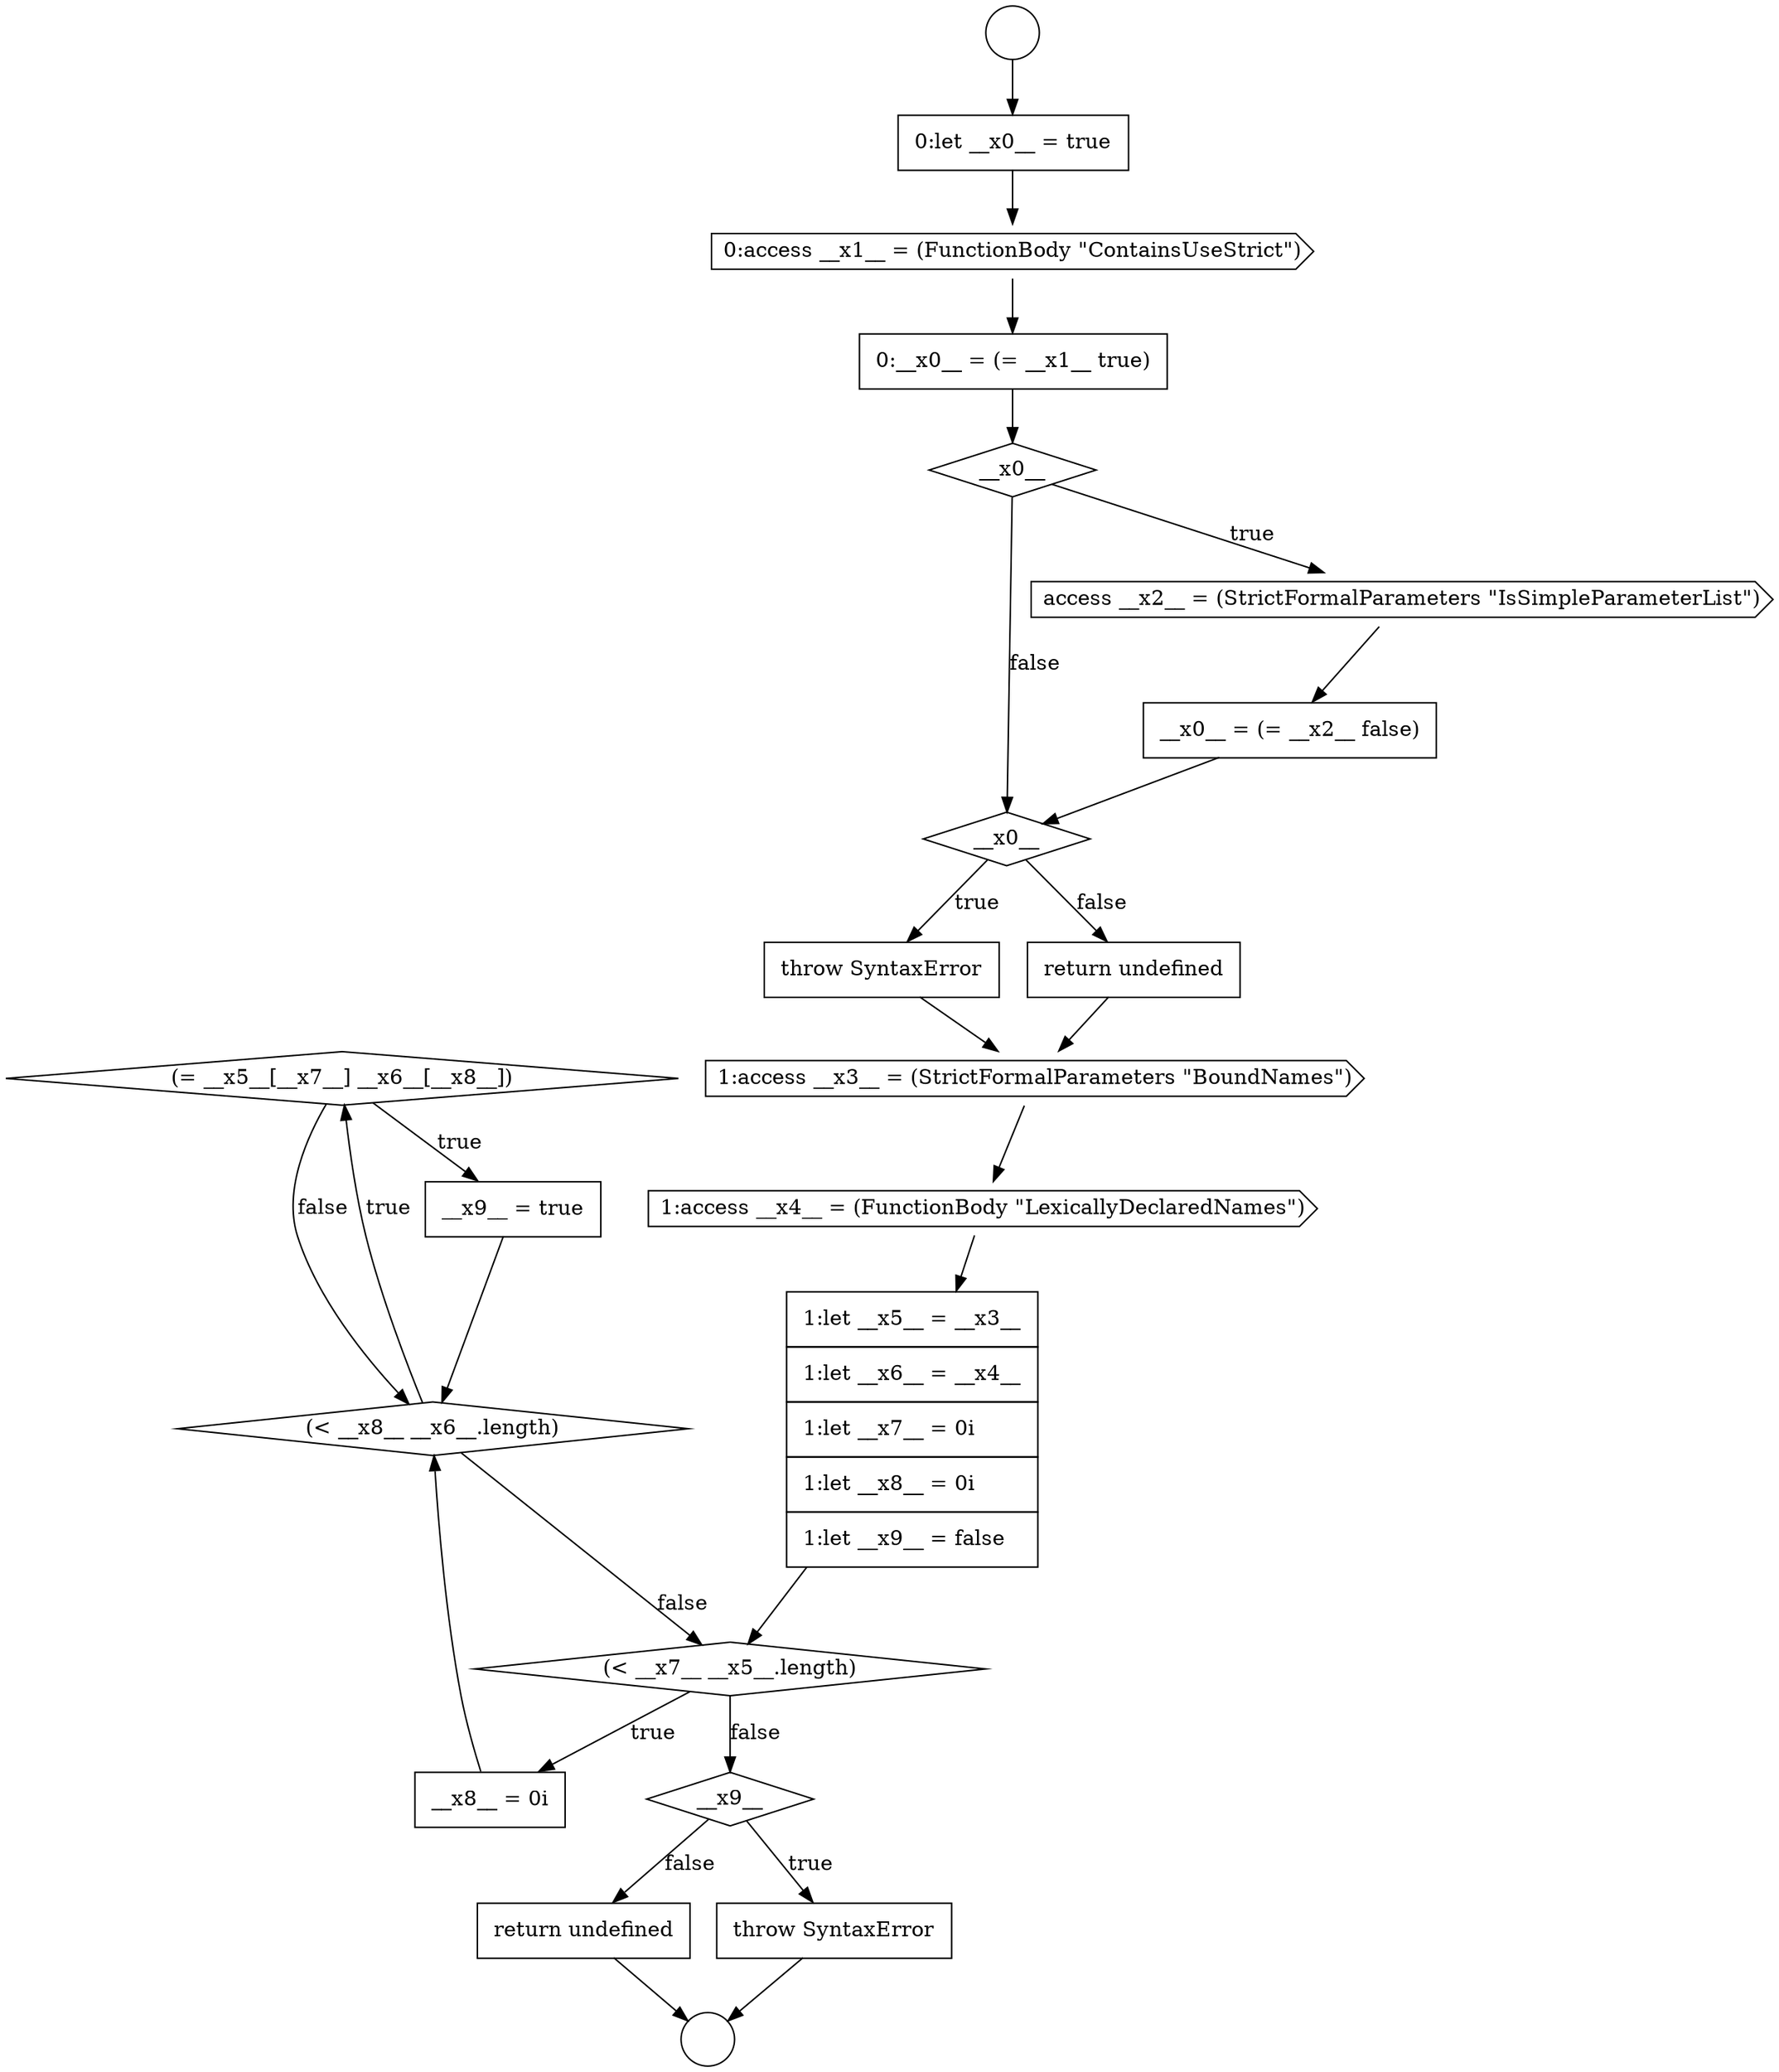 digraph {
  node16881 [shape=diamond, label=<<font color="black">(= __x5__[__x7__] __x6__[__x8__])</font>> color="black" fillcolor="white" style=filled]
  node16885 [shape=none, margin=0, label=<<font color="black">
    <table border="0" cellborder="1" cellspacing="0" cellpadding="10">
      <tr><td align="left">return undefined</td></tr>
    </table>
  </font>> color="black" fillcolor="white" style=filled]
  node16882 [shape=none, margin=0, label=<<font color="black">
    <table border="0" cellborder="1" cellspacing="0" cellpadding="10">
      <tr><td align="left">__x9__ = true</td></tr>
    </table>
  </font>> color="black" fillcolor="white" style=filled]
  node16866 [shape=none, margin=0, label=<<font color="black">
    <table border="0" cellborder="1" cellspacing="0" cellpadding="10">
      <tr><td align="left">0:let __x0__ = true</td></tr>
    </table>
  </font>> color="black" fillcolor="white" style=filled]
  node16884 [shape=none, margin=0, label=<<font color="black">
    <table border="0" cellborder="1" cellspacing="0" cellpadding="10">
      <tr><td align="left">throw SyntaxError</td></tr>
    </table>
  </font>> color="black" fillcolor="white" style=filled]
  node16868 [shape=none, margin=0, label=<<font color="black">
    <table border="0" cellborder="1" cellspacing="0" cellpadding="10">
      <tr><td align="left">0:__x0__ = (= __x1__ true)</td></tr>
    </table>
  </font>> color="black" fillcolor="white" style=filled]
  node16877 [shape=none, margin=0, label=<<font color="black">
    <table border="0" cellborder="1" cellspacing="0" cellpadding="10">
      <tr><td align="left">1:let __x5__ = __x3__</td></tr>
      <tr><td align="left">1:let __x6__ = __x4__</td></tr>
      <tr><td align="left">1:let __x7__ = 0i</td></tr>
      <tr><td align="left">1:let __x8__ = 0i</td></tr>
      <tr><td align="left">1:let __x9__ = false</td></tr>
    </table>
  </font>> color="black" fillcolor="white" style=filled]
  node16873 [shape=none, margin=0, label=<<font color="black">
    <table border="0" cellborder="1" cellspacing="0" cellpadding="10">
      <tr><td align="left">throw SyntaxError</td></tr>
    </table>
  </font>> color="black" fillcolor="white" style=filled]
  node16872 [shape=diamond, label=<<font color="black">__x0__</font>> color="black" fillcolor="white" style=filled]
  node16865 [shape=circle label=" " color="black" fillcolor="white" style=filled]
  node16880 [shape=diamond, label=<<font color="black">(&lt; __x8__ __x6__.length)</font>> color="black" fillcolor="white" style=filled]
  node16869 [shape=diamond, label=<<font color="black">__x0__</font>> color="black" fillcolor="white" style=filled]
  node16879 [shape=none, margin=0, label=<<font color="black">
    <table border="0" cellborder="1" cellspacing="0" cellpadding="10">
      <tr><td align="left">__x8__ = 0i</td></tr>
    </table>
  </font>> color="black" fillcolor="white" style=filled]
  node16876 [shape=cds, label=<<font color="black">1:access __x4__ = (FunctionBody &quot;LexicallyDeclaredNames&quot;)</font>> color="black" fillcolor="white" style=filled]
  node16883 [shape=diamond, label=<<font color="black">__x9__</font>> color="black" fillcolor="white" style=filled]
  node16864 [shape=circle label=" " color="black" fillcolor="white" style=filled]
  node16875 [shape=cds, label=<<font color="black">1:access __x3__ = (StrictFormalParameters &quot;BoundNames&quot;)</font>> color="black" fillcolor="white" style=filled]
  node16870 [shape=cds, label=<<font color="black">access __x2__ = (StrictFormalParameters &quot;IsSimpleParameterList&quot;)</font>> color="black" fillcolor="white" style=filled]
  node16867 [shape=cds, label=<<font color="black">0:access __x1__ = (FunctionBody &quot;ContainsUseStrict&quot;)</font>> color="black" fillcolor="white" style=filled]
  node16878 [shape=diamond, label=<<font color="black">(&lt; __x7__ __x5__.length)</font>> color="black" fillcolor="white" style=filled]
  node16871 [shape=none, margin=0, label=<<font color="black">
    <table border="0" cellborder="1" cellspacing="0" cellpadding="10">
      <tr><td align="left">__x0__ = (= __x2__ false)</td></tr>
    </table>
  </font>> color="black" fillcolor="white" style=filled]
  node16874 [shape=none, margin=0, label=<<font color="black">
    <table border="0" cellborder="1" cellspacing="0" cellpadding="10">
      <tr><td align="left">return undefined</td></tr>
    </table>
  </font>> color="black" fillcolor="white" style=filled]
  node16879 -> node16880 [ color="black"]
  node16871 -> node16872 [ color="black"]
  node16872 -> node16873 [label=<<font color="black">true</font>> color="black"]
  node16872 -> node16874 [label=<<font color="black">false</font>> color="black"]
  node16868 -> node16869 [ color="black"]
  node16867 -> node16868 [ color="black"]
  node16877 -> node16878 [ color="black"]
  node16882 -> node16880 [ color="black"]
  node16866 -> node16867 [ color="black"]
  node16873 -> node16875 [ color="black"]
  node16876 -> node16877 [ color="black"]
  node16884 -> node16865 [ color="black"]
  node16880 -> node16881 [label=<<font color="black">true</font>> color="black"]
  node16880 -> node16878 [label=<<font color="black">false</font>> color="black"]
  node16883 -> node16884 [label=<<font color="black">true</font>> color="black"]
  node16883 -> node16885 [label=<<font color="black">false</font>> color="black"]
  node16864 -> node16866 [ color="black"]
  node16885 -> node16865 [ color="black"]
  node16878 -> node16879 [label=<<font color="black">true</font>> color="black"]
  node16878 -> node16883 [label=<<font color="black">false</font>> color="black"]
  node16881 -> node16882 [label=<<font color="black">true</font>> color="black"]
  node16881 -> node16880 [label=<<font color="black">false</font>> color="black"]
  node16869 -> node16870 [label=<<font color="black">true</font>> color="black"]
  node16869 -> node16872 [label=<<font color="black">false</font>> color="black"]
  node16870 -> node16871 [ color="black"]
  node16874 -> node16875 [ color="black"]
  node16875 -> node16876 [ color="black"]
}
